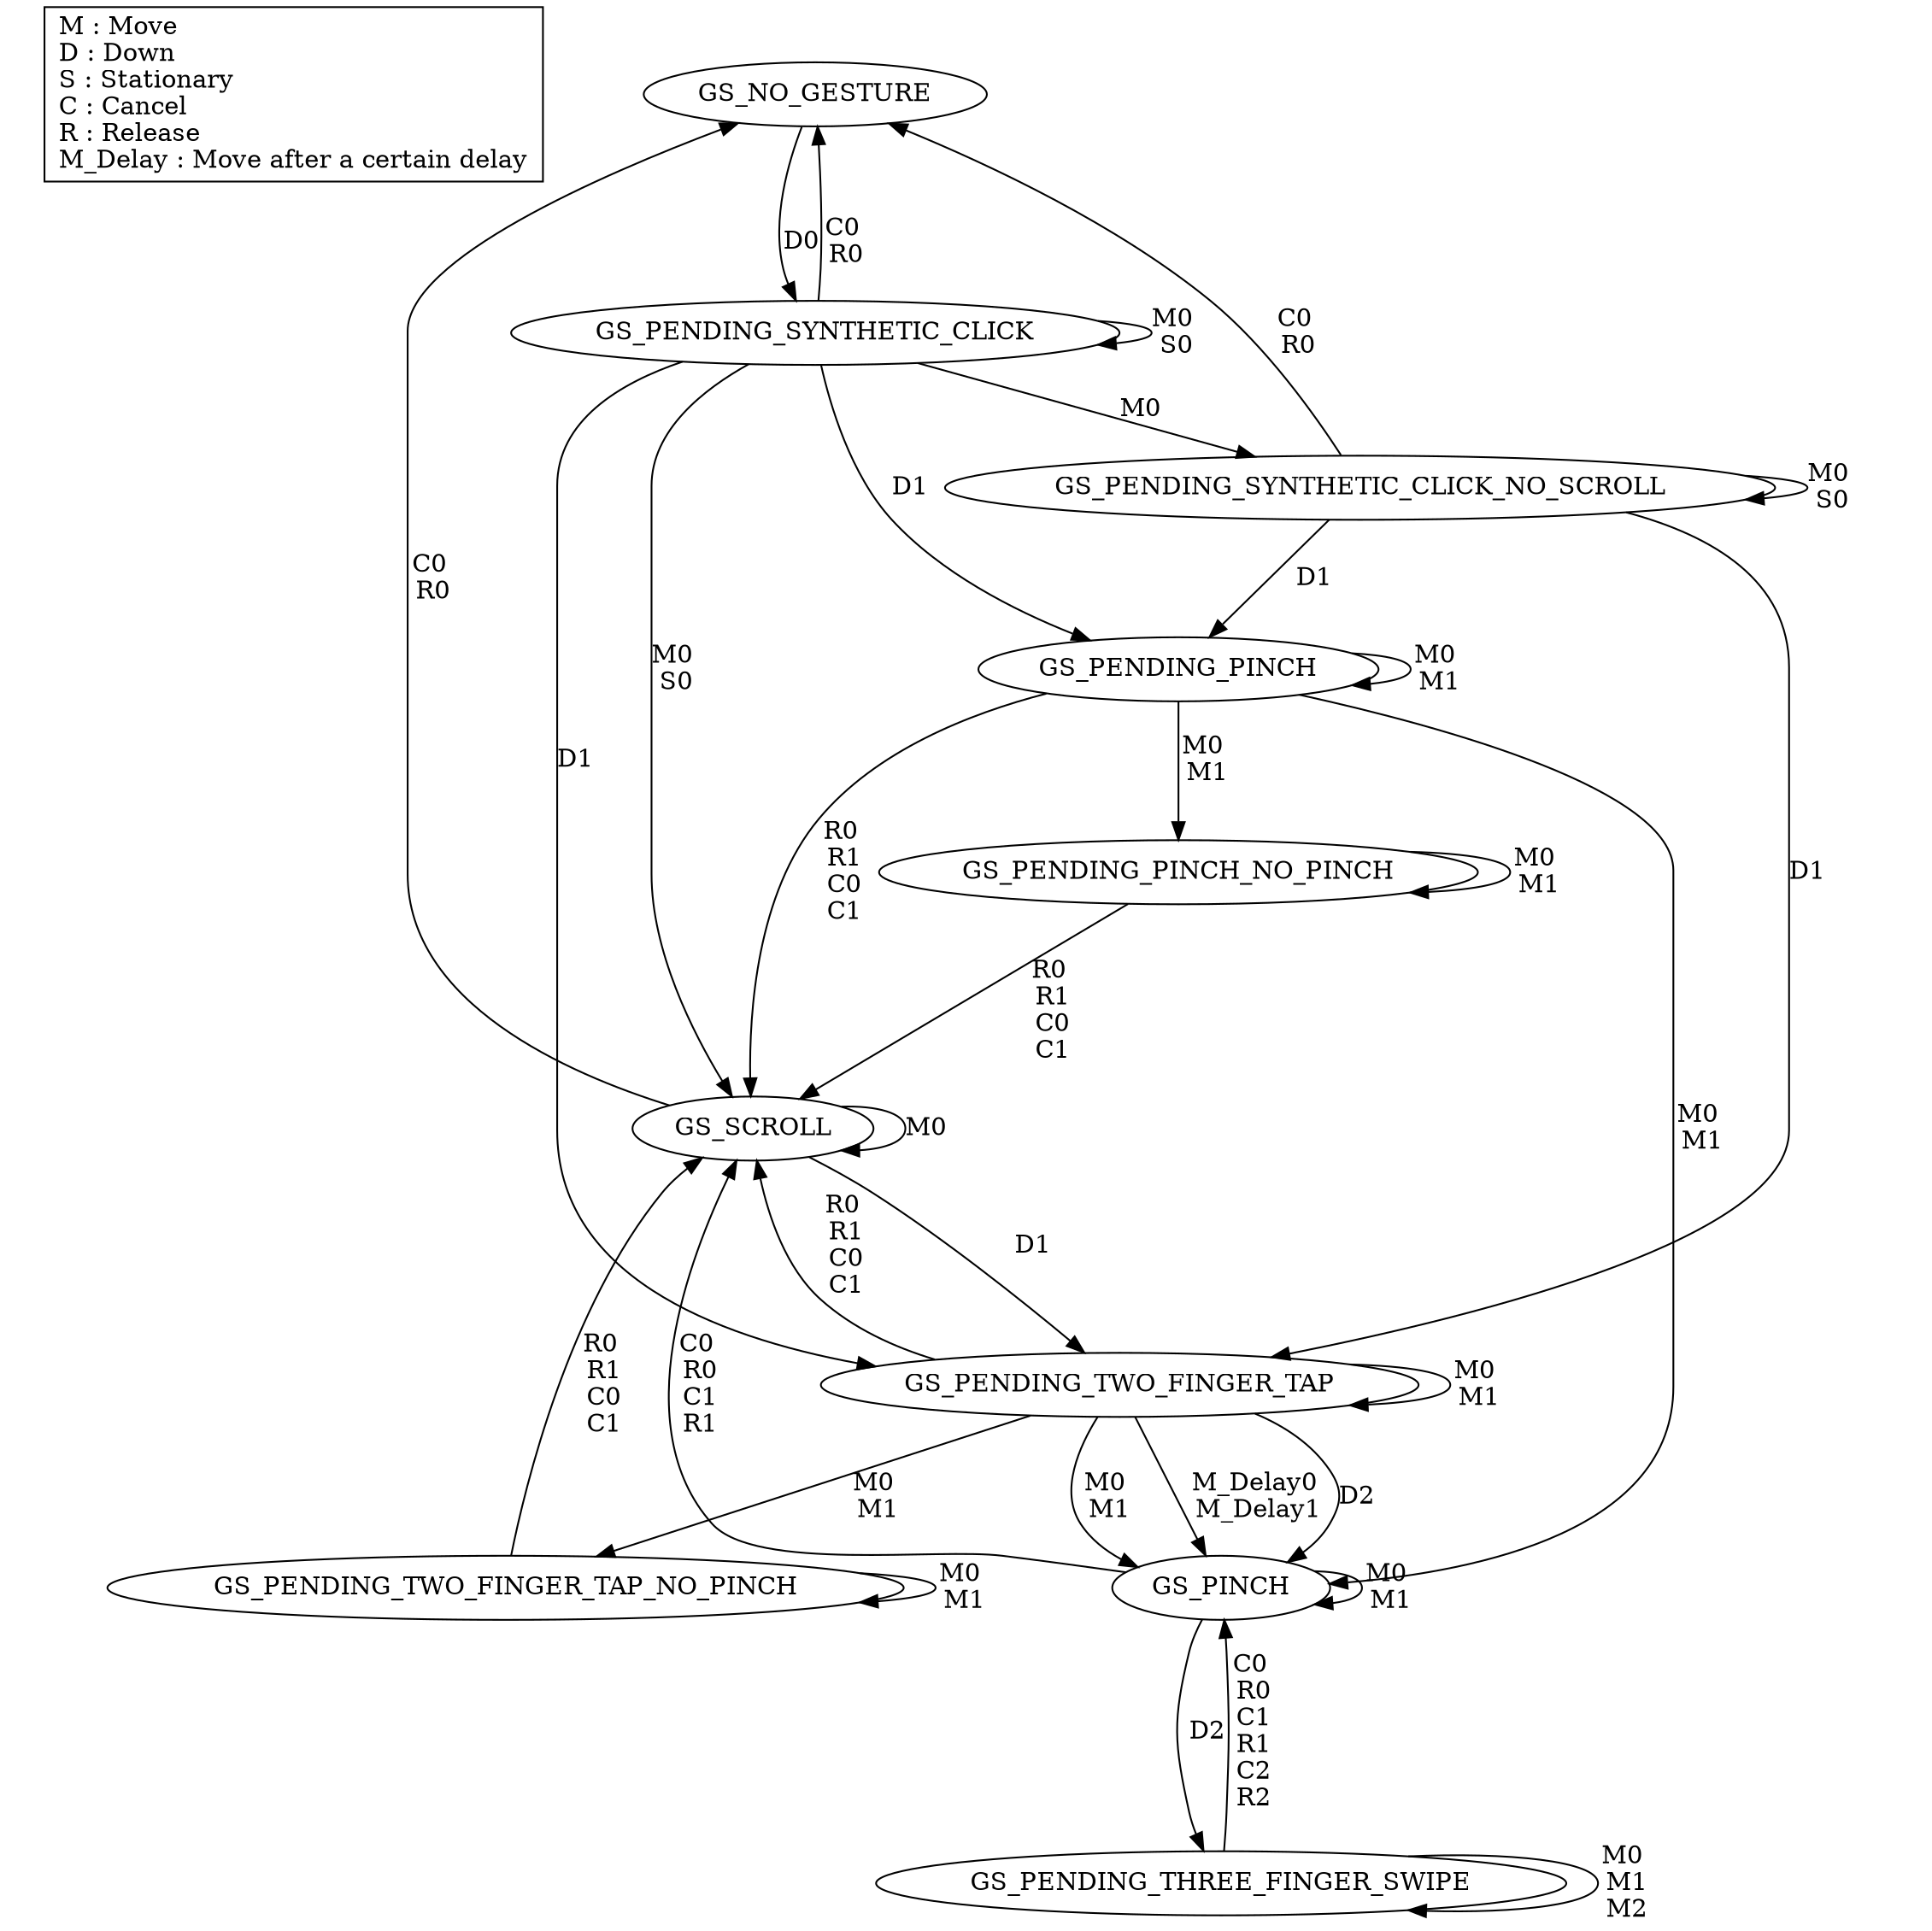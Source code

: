 // A diagram of the state machine found in gesture_sequence.cc
// To generate a pdf:
// dot -Tpdf -ooutput.pdf gestures.dot
//
// If you alter this diagram, please update:
// sites.google.com/a/chromium.org/dev/developers/design-documents/aura/gesture-recognizer

digraph G {
ratio = 1;

legend[label = "{   \
M : Move          \l\
D : Down          \l\
S : Stationary    \l\
C : Cancel        \l\
R : Release       \l\
M_Delay : Move after a certain delay}"
shape = record]

GS_NO_GESTURE ->  GS_PENDING_SYNTHETIC_CLICK [label= "D0"];

GS_PENDING_SYNTHETIC_CLICK -> GS_SCROLL [label= "M0\n S0"];
GS_PENDING_SYNTHETIC_CLICK -> GS_PENDING_SYNTHETIC_CLICK [label= "M0\n S0"];
GS_PENDING_SYNTHETIC_CLICK -> GS_NO_GESTURE [label= "C0\n R0"];
GS_PENDING_SYNTHETIC_CLICK -> GS_PENDING_SYNTHETIC_CLICK_NO_SCROLL [label= "M0"];
GS_PENDING_SYNTHETIC_CLICK -> GS_PENDING_TWO_FINGER_TAP [label= "D1"];
GS_PENDING_SYNTHETIC_CLICK -> GS_PENDING_PINCH [label= "D1"];

GS_PENDING_SYNTHETIC_CLICK_NO_SCROLL -> GS_PENDING_SYNTHETIC_CLICK_NO_SCROLL [label= "M0\n S0"];
GS_PENDING_SYNTHETIC_CLICK_NO_SCROLL -> GS_NO_GESTURE [label= "C0\n R0"];
GS_PENDING_SYNTHETIC_CLICK_NO_SCROLL -> GS_PENDING_TWO_FINGER_TAP [label= "D1"];
GS_PENDING_SYNTHETIC_CLICK_NO_SCROLL -> GS_PENDING_PINCH [label= "D1"];

GS_SCROLL -> GS_SCROLL [label= "M0"];
GS_SCROLL -> GS_NO_GESTURE [label= "C0\n R0\n"];
GS_SCROLL -> GS_PENDING_TWO_FINGER_TAP [label= "D1"];

GS_PENDING_PINCH -> GS_PENDING_PINCH [label= "M0\n M1"];
GS_PENDING_PINCH -> GS_PENDING_PINCH_NO_PINCH [label= "M0\n M1"];
GS_PENDING_PINCH -> GS_PINCH [label= "M0\n M1"];
GS_PENDING_PINCH -> GS_SCROLL [label= "R0\n R1\n C0\n C1"];

GS_PENDING_PINCH_NO_PINCH -> GS_PENDING_PINCH_NO_PINCH [label= "M0\n M1"];
GS_PENDING_PINCH_NO_PINCH -> GS_SCROLL [label= "R0\n R1\n C0\n C1"];

GS_PENDING_TWO_FINGER_TAP -> GS_PENDING_TWO_FINGER_TAP [label= "M0\n M1"];
GS_PENDING_TWO_FINGER_TAP -> GS_PENDING_TWO_FINGER_TAP_NO_PINCH [label= "M0\n M1"];
GS_PENDING_TWO_FINGER_TAP -> GS_PINCH [label= "M0\n M1"];
GS_PENDING_TWO_FINGER_TAP -> GS_PINCH [label= "M_Delay0\n M_Delay1"];
GS_PENDING_TWO_FINGER_TAP -> GS_PINCH [label= "D2"];
GS_PENDING_TWO_FINGER_TAP -> GS_SCROLL [label= "R0\n R1\n C0\n C1"];

GS_PENDING_TWO_FINGER_TAP_NO_PINCH -> GS_PENDING_TWO_FINGER_TAP_NO_PINCH [label= "M0\n M1"];
GS_PENDING_TWO_FINGER_TAP_NO_PINCH -> GS_SCROLL [label= "R0\n R1\n C0\n C1"];

GS_PINCH -> GS_PINCH [label= "M0\n M1"];
GS_PINCH -> GS_SCROLL [label= "C0\n R0\n C1\n R1"];
GS_PINCH -> GS_PENDING_THREE_FINGER_SWIPE [label= "D2"];

GS_PENDING_THREE_FINGER_SWIPE -> GS_PINCH [label= "C0\n R0\n C1\n R1\n C2\n R2"];
GS_PENDING_THREE_FINGER_SWIPE -> GS_PENDING_THREE_FINGER_SWIPE [label= "M0\n M1\n M2"];
}
